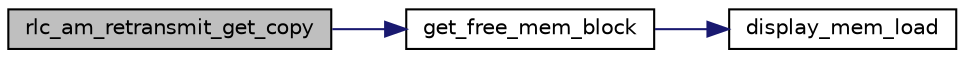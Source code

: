 digraph "rlc_am_retransmit_get_copy"
{
 // LATEX_PDF_SIZE
  edge [fontname="Helvetica",fontsize="10",labelfontname="Helvetica",labelfontsize="10"];
  node [fontname="Helvetica",fontsize="10",shape=record];
  rankdir="LR";
  Node1 [label="rlc_am_retransmit_get_copy",height=0.2,width=0.4,color="black", fillcolor="grey75", style="filled", fontcolor="black",tooltip="The RLC AM PDU which have the sequence number snP is marked ACKed."];
  Node1 -> Node2 [color="midnightblue",fontsize="10",style="solid",fontname="Helvetica"];
  Node2 [label="get_free_mem_block",height=0.2,width=0.4,color="black", fillcolor="white", style="filled",URL="$mem__block_8c.html#aa6649c5f31ce28f70a1a7352eb41de46",tooltip=" "];
  Node2 -> Node3 [color="midnightblue",fontsize="10",style="solid",fontname="Helvetica"];
  Node3 [label="display_mem_load",height=0.2,width=0.4,color="black", fillcolor="white", style="filled",URL="$mem__block_8c.html#aad2e600dac4df19ae63b1efe29405f59",tooltip=" "];
}
